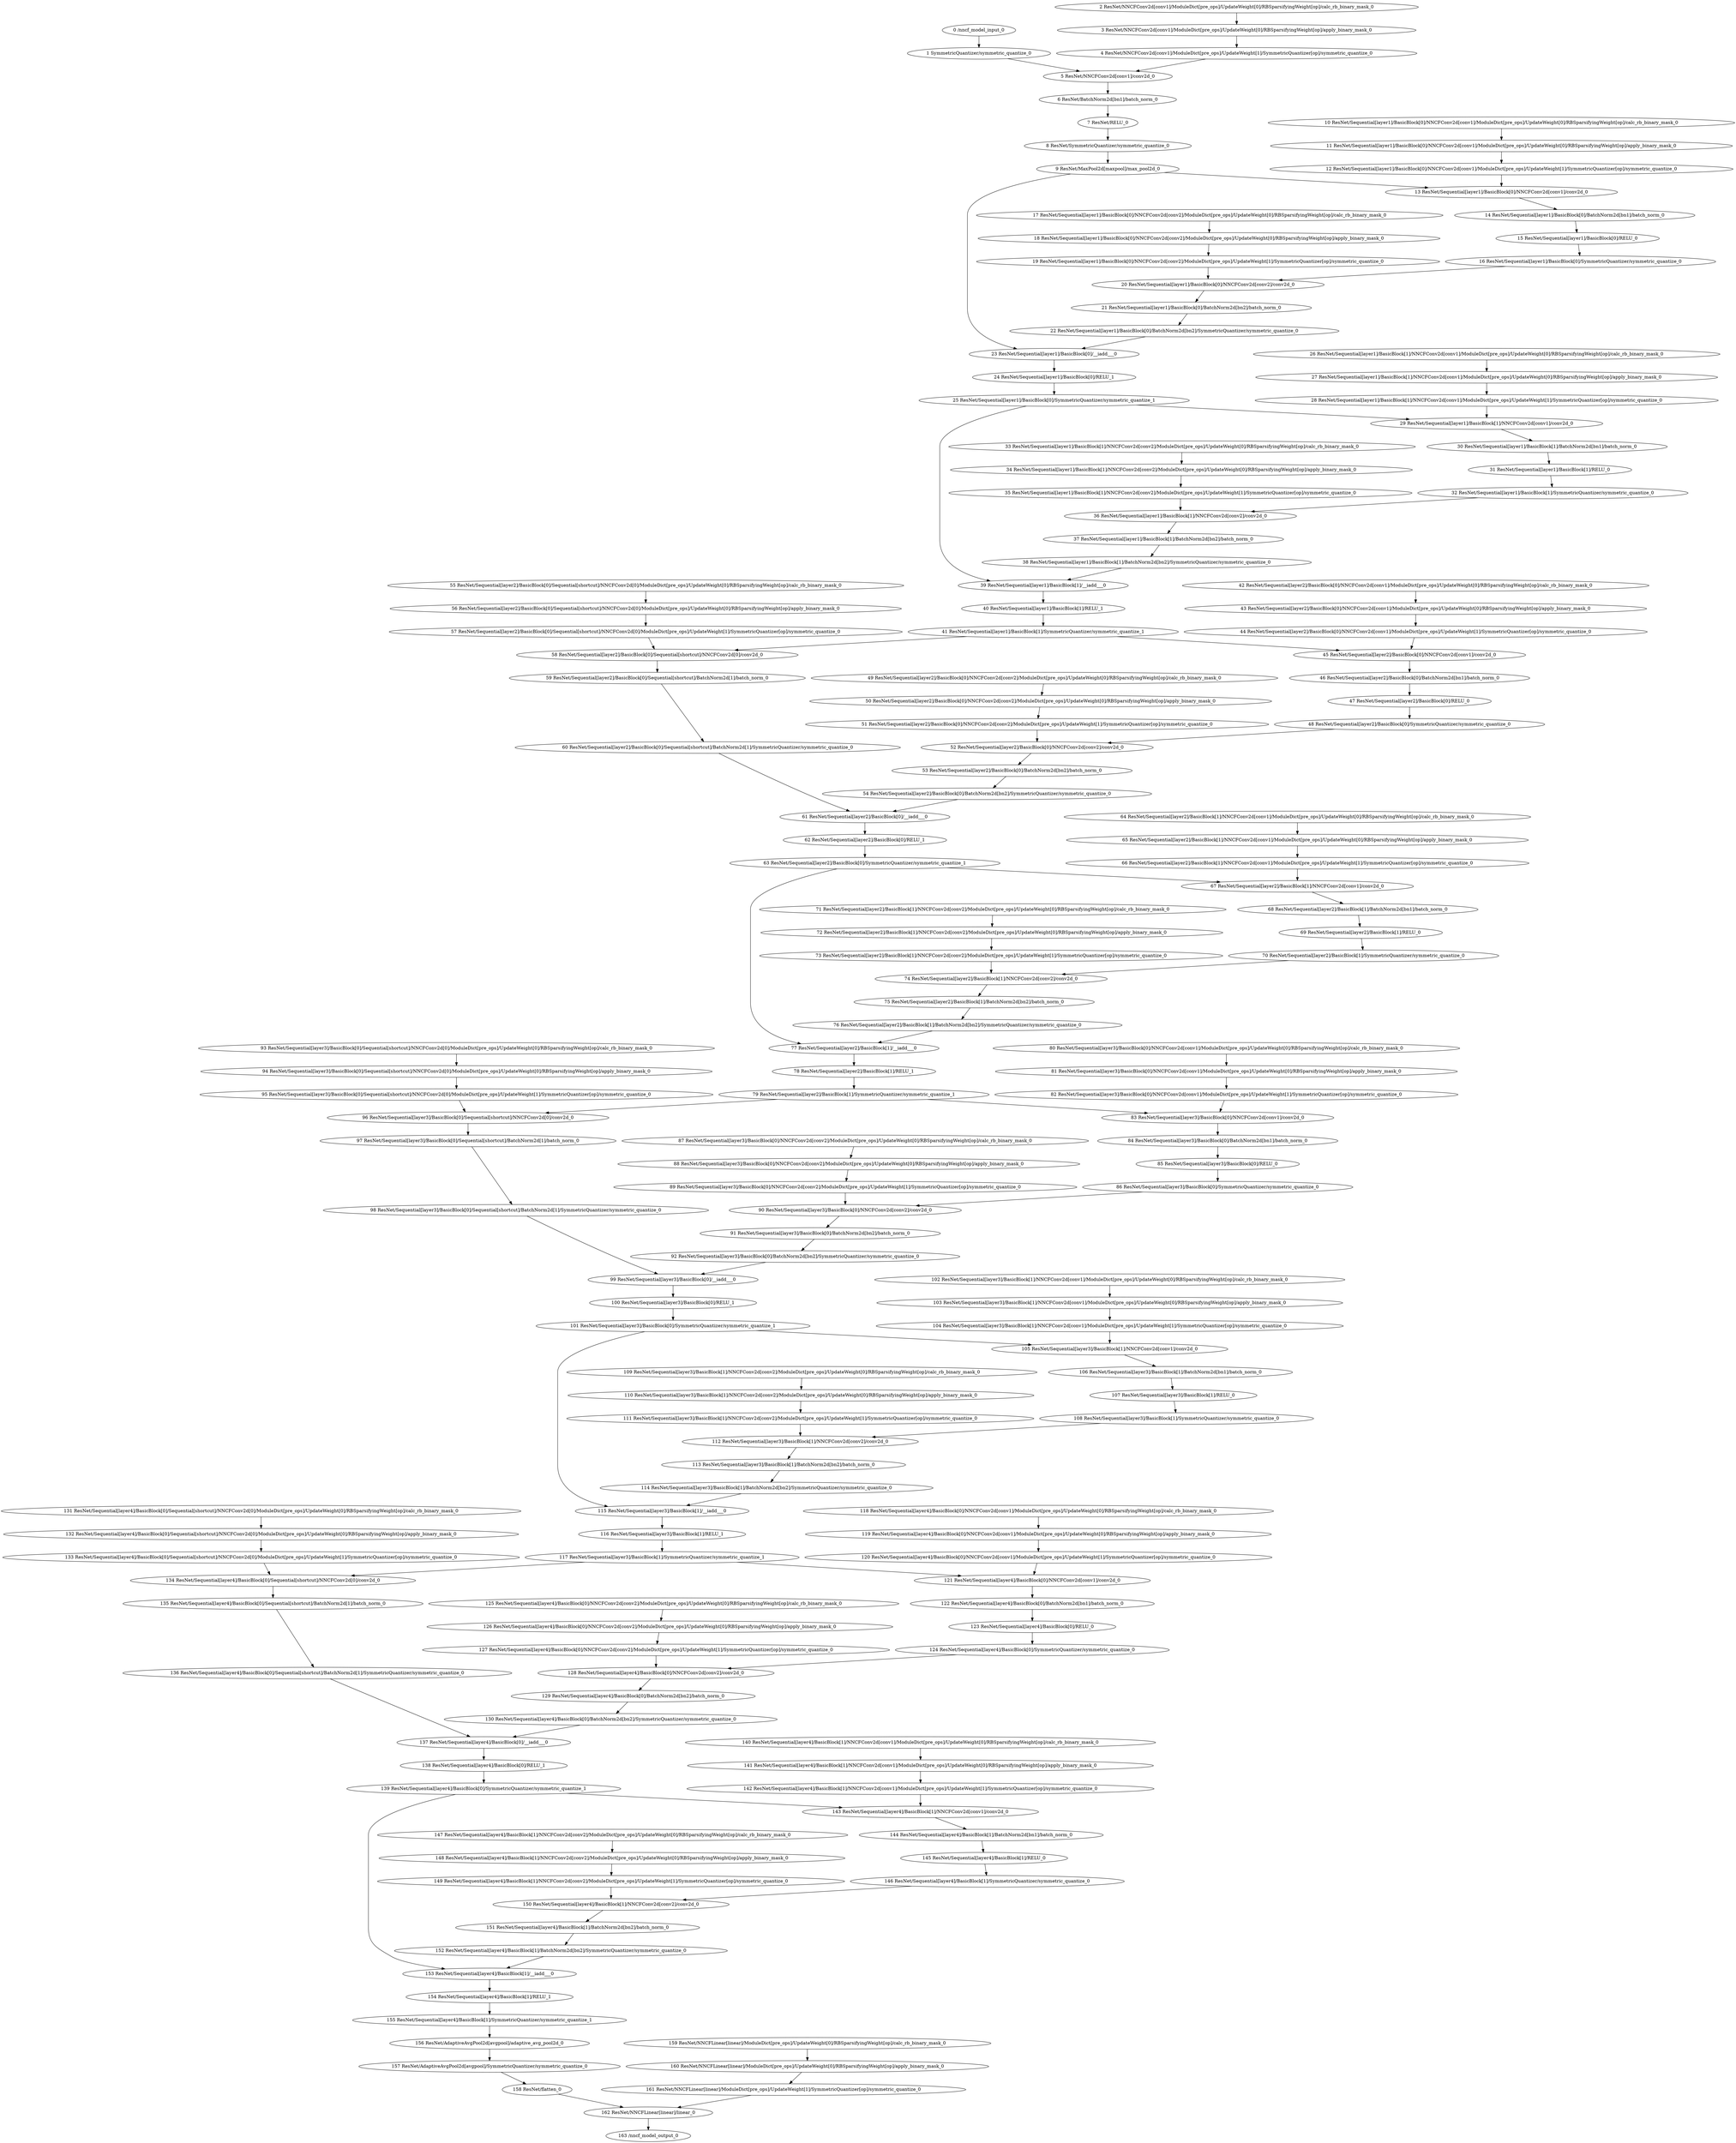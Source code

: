 strict digraph  {
"0 /nncf_model_input_0" [id=0, type=nncf_model_input];
"1 SymmetricQuantizer/symmetric_quantize_0" [id=1, type=symmetric_quantize];
"2 ResNet/NNCFConv2d[conv1]/ModuleDict[pre_ops]/UpdateWeight[0]/RBSparsifyingWeight[op]/calc_rb_binary_mask_0" [id=2, type=calc_rb_binary_mask];
"3 ResNet/NNCFConv2d[conv1]/ModuleDict[pre_ops]/UpdateWeight[0]/RBSparsifyingWeight[op]/apply_binary_mask_0" [id=3, type=apply_binary_mask];
"4 ResNet/NNCFConv2d[conv1]/ModuleDict[pre_ops]/UpdateWeight[1]/SymmetricQuantizer[op]/symmetric_quantize_0" [id=4, type=symmetric_quantize];
"5 ResNet/NNCFConv2d[conv1]/conv2d_0" [id=5, type=conv2d];
"6 ResNet/BatchNorm2d[bn1]/batch_norm_0" [id=6, type=batch_norm];
"7 ResNet/RELU_0" [id=7, type=RELU];
"8 ResNet/SymmetricQuantizer/symmetric_quantize_0" [id=8, type=symmetric_quantize];
"9 ResNet/MaxPool2d[maxpool]/max_pool2d_0" [id=9, type=max_pool2d];
"10 ResNet/Sequential[layer1]/BasicBlock[0]/NNCFConv2d[conv1]/ModuleDict[pre_ops]/UpdateWeight[0]/RBSparsifyingWeight[op]/calc_rb_binary_mask_0" [id=10, type=calc_rb_binary_mask];
"11 ResNet/Sequential[layer1]/BasicBlock[0]/NNCFConv2d[conv1]/ModuleDict[pre_ops]/UpdateWeight[0]/RBSparsifyingWeight[op]/apply_binary_mask_0" [id=11, type=apply_binary_mask];
"12 ResNet/Sequential[layer1]/BasicBlock[0]/NNCFConv2d[conv1]/ModuleDict[pre_ops]/UpdateWeight[1]/SymmetricQuantizer[op]/symmetric_quantize_0" [id=12, type=symmetric_quantize];
"13 ResNet/Sequential[layer1]/BasicBlock[0]/NNCFConv2d[conv1]/conv2d_0" [id=13, type=conv2d];
"14 ResNet/Sequential[layer1]/BasicBlock[0]/BatchNorm2d[bn1]/batch_norm_0" [id=14, type=batch_norm];
"15 ResNet/Sequential[layer1]/BasicBlock[0]/RELU_0" [id=15, type=RELU];
"16 ResNet/Sequential[layer1]/BasicBlock[0]/SymmetricQuantizer/symmetric_quantize_0" [id=16, type=symmetric_quantize];
"17 ResNet/Sequential[layer1]/BasicBlock[0]/NNCFConv2d[conv2]/ModuleDict[pre_ops]/UpdateWeight[0]/RBSparsifyingWeight[op]/calc_rb_binary_mask_0" [id=17, type=calc_rb_binary_mask];
"18 ResNet/Sequential[layer1]/BasicBlock[0]/NNCFConv2d[conv2]/ModuleDict[pre_ops]/UpdateWeight[0]/RBSparsifyingWeight[op]/apply_binary_mask_0" [id=18, type=apply_binary_mask];
"19 ResNet/Sequential[layer1]/BasicBlock[0]/NNCFConv2d[conv2]/ModuleDict[pre_ops]/UpdateWeight[1]/SymmetricQuantizer[op]/symmetric_quantize_0" [id=19, type=symmetric_quantize];
"20 ResNet/Sequential[layer1]/BasicBlock[0]/NNCFConv2d[conv2]/conv2d_0" [id=20, type=conv2d];
"21 ResNet/Sequential[layer1]/BasicBlock[0]/BatchNorm2d[bn2]/batch_norm_0" [id=21, type=batch_norm];
"22 ResNet/Sequential[layer1]/BasicBlock[0]/BatchNorm2d[bn2]/SymmetricQuantizer/symmetric_quantize_0" [id=22, type=symmetric_quantize];
"23 ResNet/Sequential[layer1]/BasicBlock[0]/__iadd___0" [id=23, type=__iadd__];
"24 ResNet/Sequential[layer1]/BasicBlock[0]/RELU_1" [id=24, type=RELU];
"25 ResNet/Sequential[layer1]/BasicBlock[0]/SymmetricQuantizer/symmetric_quantize_1" [id=25, type=symmetric_quantize];
"26 ResNet/Sequential[layer1]/BasicBlock[1]/NNCFConv2d[conv1]/ModuleDict[pre_ops]/UpdateWeight[0]/RBSparsifyingWeight[op]/calc_rb_binary_mask_0" [id=26, type=calc_rb_binary_mask];
"27 ResNet/Sequential[layer1]/BasicBlock[1]/NNCFConv2d[conv1]/ModuleDict[pre_ops]/UpdateWeight[0]/RBSparsifyingWeight[op]/apply_binary_mask_0" [id=27, type=apply_binary_mask];
"28 ResNet/Sequential[layer1]/BasicBlock[1]/NNCFConv2d[conv1]/ModuleDict[pre_ops]/UpdateWeight[1]/SymmetricQuantizer[op]/symmetric_quantize_0" [id=28, type=symmetric_quantize];
"29 ResNet/Sequential[layer1]/BasicBlock[1]/NNCFConv2d[conv1]/conv2d_0" [id=29, type=conv2d];
"30 ResNet/Sequential[layer1]/BasicBlock[1]/BatchNorm2d[bn1]/batch_norm_0" [id=30, type=batch_norm];
"31 ResNet/Sequential[layer1]/BasicBlock[1]/RELU_0" [id=31, type=RELU];
"32 ResNet/Sequential[layer1]/BasicBlock[1]/SymmetricQuantizer/symmetric_quantize_0" [id=32, type=symmetric_quantize];
"33 ResNet/Sequential[layer1]/BasicBlock[1]/NNCFConv2d[conv2]/ModuleDict[pre_ops]/UpdateWeight[0]/RBSparsifyingWeight[op]/calc_rb_binary_mask_0" [id=33, type=calc_rb_binary_mask];
"34 ResNet/Sequential[layer1]/BasicBlock[1]/NNCFConv2d[conv2]/ModuleDict[pre_ops]/UpdateWeight[0]/RBSparsifyingWeight[op]/apply_binary_mask_0" [id=34, type=apply_binary_mask];
"35 ResNet/Sequential[layer1]/BasicBlock[1]/NNCFConv2d[conv2]/ModuleDict[pre_ops]/UpdateWeight[1]/SymmetricQuantizer[op]/symmetric_quantize_0" [id=35, type=symmetric_quantize];
"36 ResNet/Sequential[layer1]/BasicBlock[1]/NNCFConv2d[conv2]/conv2d_0" [id=36, type=conv2d];
"37 ResNet/Sequential[layer1]/BasicBlock[1]/BatchNorm2d[bn2]/batch_norm_0" [id=37, type=batch_norm];
"38 ResNet/Sequential[layer1]/BasicBlock[1]/BatchNorm2d[bn2]/SymmetricQuantizer/symmetric_quantize_0" [id=38, type=symmetric_quantize];
"39 ResNet/Sequential[layer1]/BasicBlock[1]/__iadd___0" [id=39, type=__iadd__];
"40 ResNet/Sequential[layer1]/BasicBlock[1]/RELU_1" [id=40, type=RELU];
"41 ResNet/Sequential[layer1]/BasicBlock[1]/SymmetricQuantizer/symmetric_quantize_1" [id=41, type=symmetric_quantize];
"42 ResNet/Sequential[layer2]/BasicBlock[0]/NNCFConv2d[conv1]/ModuleDict[pre_ops]/UpdateWeight[0]/RBSparsifyingWeight[op]/calc_rb_binary_mask_0" [id=42, type=calc_rb_binary_mask];
"43 ResNet/Sequential[layer2]/BasicBlock[0]/NNCFConv2d[conv1]/ModuleDict[pre_ops]/UpdateWeight[0]/RBSparsifyingWeight[op]/apply_binary_mask_0" [id=43, type=apply_binary_mask];
"44 ResNet/Sequential[layer2]/BasicBlock[0]/NNCFConv2d[conv1]/ModuleDict[pre_ops]/UpdateWeight[1]/SymmetricQuantizer[op]/symmetric_quantize_0" [id=44, type=symmetric_quantize];
"45 ResNet/Sequential[layer2]/BasicBlock[0]/NNCFConv2d[conv1]/conv2d_0" [id=45, type=conv2d];
"46 ResNet/Sequential[layer2]/BasicBlock[0]/BatchNorm2d[bn1]/batch_norm_0" [id=46, type=batch_norm];
"47 ResNet/Sequential[layer2]/BasicBlock[0]/RELU_0" [id=47, type=RELU];
"48 ResNet/Sequential[layer2]/BasicBlock[0]/SymmetricQuantizer/symmetric_quantize_0" [id=48, type=symmetric_quantize];
"49 ResNet/Sequential[layer2]/BasicBlock[0]/NNCFConv2d[conv2]/ModuleDict[pre_ops]/UpdateWeight[0]/RBSparsifyingWeight[op]/calc_rb_binary_mask_0" [id=49, type=calc_rb_binary_mask];
"50 ResNet/Sequential[layer2]/BasicBlock[0]/NNCFConv2d[conv2]/ModuleDict[pre_ops]/UpdateWeight[0]/RBSparsifyingWeight[op]/apply_binary_mask_0" [id=50, type=apply_binary_mask];
"51 ResNet/Sequential[layer2]/BasicBlock[0]/NNCFConv2d[conv2]/ModuleDict[pre_ops]/UpdateWeight[1]/SymmetricQuantizer[op]/symmetric_quantize_0" [id=51, type=symmetric_quantize];
"52 ResNet/Sequential[layer2]/BasicBlock[0]/NNCFConv2d[conv2]/conv2d_0" [id=52, type=conv2d];
"53 ResNet/Sequential[layer2]/BasicBlock[0]/BatchNorm2d[bn2]/batch_norm_0" [id=53, type=batch_norm];
"54 ResNet/Sequential[layer2]/BasicBlock[0]/BatchNorm2d[bn2]/SymmetricQuantizer/symmetric_quantize_0" [id=54, type=symmetric_quantize];
"55 ResNet/Sequential[layer2]/BasicBlock[0]/Sequential[shortcut]/NNCFConv2d[0]/ModuleDict[pre_ops]/UpdateWeight[0]/RBSparsifyingWeight[op]/calc_rb_binary_mask_0" [id=55, type=calc_rb_binary_mask];
"56 ResNet/Sequential[layer2]/BasicBlock[0]/Sequential[shortcut]/NNCFConv2d[0]/ModuleDict[pre_ops]/UpdateWeight[0]/RBSparsifyingWeight[op]/apply_binary_mask_0" [id=56, type=apply_binary_mask];
"57 ResNet/Sequential[layer2]/BasicBlock[0]/Sequential[shortcut]/NNCFConv2d[0]/ModuleDict[pre_ops]/UpdateWeight[1]/SymmetricQuantizer[op]/symmetric_quantize_0" [id=57, type=symmetric_quantize];
"58 ResNet/Sequential[layer2]/BasicBlock[0]/Sequential[shortcut]/NNCFConv2d[0]/conv2d_0" [id=58, type=conv2d];
"59 ResNet/Sequential[layer2]/BasicBlock[0]/Sequential[shortcut]/BatchNorm2d[1]/batch_norm_0" [id=59, type=batch_norm];
"60 ResNet/Sequential[layer2]/BasicBlock[0]/Sequential[shortcut]/BatchNorm2d[1]/SymmetricQuantizer/symmetric_quantize_0" [id=60, type=symmetric_quantize];
"61 ResNet/Sequential[layer2]/BasicBlock[0]/__iadd___0" [id=61, type=__iadd__];
"62 ResNet/Sequential[layer2]/BasicBlock[0]/RELU_1" [id=62, type=RELU];
"63 ResNet/Sequential[layer2]/BasicBlock[0]/SymmetricQuantizer/symmetric_quantize_1" [id=63, type=symmetric_quantize];
"64 ResNet/Sequential[layer2]/BasicBlock[1]/NNCFConv2d[conv1]/ModuleDict[pre_ops]/UpdateWeight[0]/RBSparsifyingWeight[op]/calc_rb_binary_mask_0" [id=64, type=calc_rb_binary_mask];
"65 ResNet/Sequential[layer2]/BasicBlock[1]/NNCFConv2d[conv1]/ModuleDict[pre_ops]/UpdateWeight[0]/RBSparsifyingWeight[op]/apply_binary_mask_0" [id=65, type=apply_binary_mask];
"66 ResNet/Sequential[layer2]/BasicBlock[1]/NNCFConv2d[conv1]/ModuleDict[pre_ops]/UpdateWeight[1]/SymmetricQuantizer[op]/symmetric_quantize_0" [id=66, type=symmetric_quantize];
"67 ResNet/Sequential[layer2]/BasicBlock[1]/NNCFConv2d[conv1]/conv2d_0" [id=67, type=conv2d];
"68 ResNet/Sequential[layer2]/BasicBlock[1]/BatchNorm2d[bn1]/batch_norm_0" [id=68, type=batch_norm];
"69 ResNet/Sequential[layer2]/BasicBlock[1]/RELU_0" [id=69, type=RELU];
"70 ResNet/Sequential[layer2]/BasicBlock[1]/SymmetricQuantizer/symmetric_quantize_0" [id=70, type=symmetric_quantize];
"71 ResNet/Sequential[layer2]/BasicBlock[1]/NNCFConv2d[conv2]/ModuleDict[pre_ops]/UpdateWeight[0]/RBSparsifyingWeight[op]/calc_rb_binary_mask_0" [id=71, type=calc_rb_binary_mask];
"72 ResNet/Sequential[layer2]/BasicBlock[1]/NNCFConv2d[conv2]/ModuleDict[pre_ops]/UpdateWeight[0]/RBSparsifyingWeight[op]/apply_binary_mask_0" [id=72, type=apply_binary_mask];
"73 ResNet/Sequential[layer2]/BasicBlock[1]/NNCFConv2d[conv2]/ModuleDict[pre_ops]/UpdateWeight[1]/SymmetricQuantizer[op]/symmetric_quantize_0" [id=73, type=symmetric_quantize];
"74 ResNet/Sequential[layer2]/BasicBlock[1]/NNCFConv2d[conv2]/conv2d_0" [id=74, type=conv2d];
"75 ResNet/Sequential[layer2]/BasicBlock[1]/BatchNorm2d[bn2]/batch_norm_0" [id=75, type=batch_norm];
"76 ResNet/Sequential[layer2]/BasicBlock[1]/BatchNorm2d[bn2]/SymmetricQuantizer/symmetric_quantize_0" [id=76, type=symmetric_quantize];
"77 ResNet/Sequential[layer2]/BasicBlock[1]/__iadd___0" [id=77, type=__iadd__];
"78 ResNet/Sequential[layer2]/BasicBlock[1]/RELU_1" [id=78, type=RELU];
"79 ResNet/Sequential[layer2]/BasicBlock[1]/SymmetricQuantizer/symmetric_quantize_1" [id=79, type=symmetric_quantize];
"80 ResNet/Sequential[layer3]/BasicBlock[0]/NNCFConv2d[conv1]/ModuleDict[pre_ops]/UpdateWeight[0]/RBSparsifyingWeight[op]/calc_rb_binary_mask_0" [id=80, type=calc_rb_binary_mask];
"81 ResNet/Sequential[layer3]/BasicBlock[0]/NNCFConv2d[conv1]/ModuleDict[pre_ops]/UpdateWeight[0]/RBSparsifyingWeight[op]/apply_binary_mask_0" [id=81, type=apply_binary_mask];
"82 ResNet/Sequential[layer3]/BasicBlock[0]/NNCFConv2d[conv1]/ModuleDict[pre_ops]/UpdateWeight[1]/SymmetricQuantizer[op]/symmetric_quantize_0" [id=82, type=symmetric_quantize];
"83 ResNet/Sequential[layer3]/BasicBlock[0]/NNCFConv2d[conv1]/conv2d_0" [id=83, type=conv2d];
"84 ResNet/Sequential[layer3]/BasicBlock[0]/BatchNorm2d[bn1]/batch_norm_0" [id=84, type=batch_norm];
"85 ResNet/Sequential[layer3]/BasicBlock[0]/RELU_0" [id=85, type=RELU];
"86 ResNet/Sequential[layer3]/BasicBlock[0]/SymmetricQuantizer/symmetric_quantize_0" [id=86, type=symmetric_quantize];
"87 ResNet/Sequential[layer3]/BasicBlock[0]/NNCFConv2d[conv2]/ModuleDict[pre_ops]/UpdateWeight[0]/RBSparsifyingWeight[op]/calc_rb_binary_mask_0" [id=87, type=calc_rb_binary_mask];
"88 ResNet/Sequential[layer3]/BasicBlock[0]/NNCFConv2d[conv2]/ModuleDict[pre_ops]/UpdateWeight[0]/RBSparsifyingWeight[op]/apply_binary_mask_0" [id=88, type=apply_binary_mask];
"89 ResNet/Sequential[layer3]/BasicBlock[0]/NNCFConv2d[conv2]/ModuleDict[pre_ops]/UpdateWeight[1]/SymmetricQuantizer[op]/symmetric_quantize_0" [id=89, type=symmetric_quantize];
"90 ResNet/Sequential[layer3]/BasicBlock[0]/NNCFConv2d[conv2]/conv2d_0" [id=90, type=conv2d];
"91 ResNet/Sequential[layer3]/BasicBlock[0]/BatchNorm2d[bn2]/batch_norm_0" [id=91, type=batch_norm];
"92 ResNet/Sequential[layer3]/BasicBlock[0]/BatchNorm2d[bn2]/SymmetricQuantizer/symmetric_quantize_0" [id=92, type=symmetric_quantize];
"93 ResNet/Sequential[layer3]/BasicBlock[0]/Sequential[shortcut]/NNCFConv2d[0]/ModuleDict[pre_ops]/UpdateWeight[0]/RBSparsifyingWeight[op]/calc_rb_binary_mask_0" [id=93, type=calc_rb_binary_mask];
"94 ResNet/Sequential[layer3]/BasicBlock[0]/Sequential[shortcut]/NNCFConv2d[0]/ModuleDict[pre_ops]/UpdateWeight[0]/RBSparsifyingWeight[op]/apply_binary_mask_0" [id=94, type=apply_binary_mask];
"95 ResNet/Sequential[layer3]/BasicBlock[0]/Sequential[shortcut]/NNCFConv2d[0]/ModuleDict[pre_ops]/UpdateWeight[1]/SymmetricQuantizer[op]/symmetric_quantize_0" [id=95, type=symmetric_quantize];
"96 ResNet/Sequential[layer3]/BasicBlock[0]/Sequential[shortcut]/NNCFConv2d[0]/conv2d_0" [id=96, type=conv2d];
"97 ResNet/Sequential[layer3]/BasicBlock[0]/Sequential[shortcut]/BatchNorm2d[1]/batch_norm_0" [id=97, type=batch_norm];
"98 ResNet/Sequential[layer3]/BasicBlock[0]/Sequential[shortcut]/BatchNorm2d[1]/SymmetricQuantizer/symmetric_quantize_0" [id=98, type=symmetric_quantize];
"99 ResNet/Sequential[layer3]/BasicBlock[0]/__iadd___0" [id=99, type=__iadd__];
"100 ResNet/Sequential[layer3]/BasicBlock[0]/RELU_1" [id=100, type=RELU];
"101 ResNet/Sequential[layer3]/BasicBlock[0]/SymmetricQuantizer/symmetric_quantize_1" [id=101, type=symmetric_quantize];
"102 ResNet/Sequential[layer3]/BasicBlock[1]/NNCFConv2d[conv1]/ModuleDict[pre_ops]/UpdateWeight[0]/RBSparsifyingWeight[op]/calc_rb_binary_mask_0" [id=102, type=calc_rb_binary_mask];
"103 ResNet/Sequential[layer3]/BasicBlock[1]/NNCFConv2d[conv1]/ModuleDict[pre_ops]/UpdateWeight[0]/RBSparsifyingWeight[op]/apply_binary_mask_0" [id=103, type=apply_binary_mask];
"104 ResNet/Sequential[layer3]/BasicBlock[1]/NNCFConv2d[conv1]/ModuleDict[pre_ops]/UpdateWeight[1]/SymmetricQuantizer[op]/symmetric_quantize_0" [id=104, type=symmetric_quantize];
"105 ResNet/Sequential[layer3]/BasicBlock[1]/NNCFConv2d[conv1]/conv2d_0" [id=105, type=conv2d];
"106 ResNet/Sequential[layer3]/BasicBlock[1]/BatchNorm2d[bn1]/batch_norm_0" [id=106, type=batch_norm];
"107 ResNet/Sequential[layer3]/BasicBlock[1]/RELU_0" [id=107, type=RELU];
"108 ResNet/Sequential[layer3]/BasicBlock[1]/SymmetricQuantizer/symmetric_quantize_0" [id=108, type=symmetric_quantize];
"109 ResNet/Sequential[layer3]/BasicBlock[1]/NNCFConv2d[conv2]/ModuleDict[pre_ops]/UpdateWeight[0]/RBSparsifyingWeight[op]/calc_rb_binary_mask_0" [id=109, type=calc_rb_binary_mask];
"110 ResNet/Sequential[layer3]/BasicBlock[1]/NNCFConv2d[conv2]/ModuleDict[pre_ops]/UpdateWeight[0]/RBSparsifyingWeight[op]/apply_binary_mask_0" [id=110, type=apply_binary_mask];
"111 ResNet/Sequential[layer3]/BasicBlock[1]/NNCFConv2d[conv2]/ModuleDict[pre_ops]/UpdateWeight[1]/SymmetricQuantizer[op]/symmetric_quantize_0" [id=111, type=symmetric_quantize];
"112 ResNet/Sequential[layer3]/BasicBlock[1]/NNCFConv2d[conv2]/conv2d_0" [id=112, type=conv2d];
"113 ResNet/Sequential[layer3]/BasicBlock[1]/BatchNorm2d[bn2]/batch_norm_0" [id=113, type=batch_norm];
"114 ResNet/Sequential[layer3]/BasicBlock[1]/BatchNorm2d[bn2]/SymmetricQuantizer/symmetric_quantize_0" [id=114, type=symmetric_quantize];
"115 ResNet/Sequential[layer3]/BasicBlock[1]/__iadd___0" [id=115, type=__iadd__];
"116 ResNet/Sequential[layer3]/BasicBlock[1]/RELU_1" [id=116, type=RELU];
"117 ResNet/Sequential[layer3]/BasicBlock[1]/SymmetricQuantizer/symmetric_quantize_1" [id=117, type=symmetric_quantize];
"118 ResNet/Sequential[layer4]/BasicBlock[0]/NNCFConv2d[conv1]/ModuleDict[pre_ops]/UpdateWeight[0]/RBSparsifyingWeight[op]/calc_rb_binary_mask_0" [id=118, type=calc_rb_binary_mask];
"119 ResNet/Sequential[layer4]/BasicBlock[0]/NNCFConv2d[conv1]/ModuleDict[pre_ops]/UpdateWeight[0]/RBSparsifyingWeight[op]/apply_binary_mask_0" [id=119, type=apply_binary_mask];
"120 ResNet/Sequential[layer4]/BasicBlock[0]/NNCFConv2d[conv1]/ModuleDict[pre_ops]/UpdateWeight[1]/SymmetricQuantizer[op]/symmetric_quantize_0" [id=120, type=symmetric_quantize];
"121 ResNet/Sequential[layer4]/BasicBlock[0]/NNCFConv2d[conv1]/conv2d_0" [id=121, type=conv2d];
"122 ResNet/Sequential[layer4]/BasicBlock[0]/BatchNorm2d[bn1]/batch_norm_0" [id=122, type=batch_norm];
"123 ResNet/Sequential[layer4]/BasicBlock[0]/RELU_0" [id=123, type=RELU];
"124 ResNet/Sequential[layer4]/BasicBlock[0]/SymmetricQuantizer/symmetric_quantize_0" [id=124, type=symmetric_quantize];
"125 ResNet/Sequential[layer4]/BasicBlock[0]/NNCFConv2d[conv2]/ModuleDict[pre_ops]/UpdateWeight[0]/RBSparsifyingWeight[op]/calc_rb_binary_mask_0" [id=125, type=calc_rb_binary_mask];
"126 ResNet/Sequential[layer4]/BasicBlock[0]/NNCFConv2d[conv2]/ModuleDict[pre_ops]/UpdateWeight[0]/RBSparsifyingWeight[op]/apply_binary_mask_0" [id=126, type=apply_binary_mask];
"127 ResNet/Sequential[layer4]/BasicBlock[0]/NNCFConv2d[conv2]/ModuleDict[pre_ops]/UpdateWeight[1]/SymmetricQuantizer[op]/symmetric_quantize_0" [id=127, type=symmetric_quantize];
"128 ResNet/Sequential[layer4]/BasicBlock[0]/NNCFConv2d[conv2]/conv2d_0" [id=128, type=conv2d];
"129 ResNet/Sequential[layer4]/BasicBlock[0]/BatchNorm2d[bn2]/batch_norm_0" [id=129, type=batch_norm];
"130 ResNet/Sequential[layer4]/BasicBlock[0]/BatchNorm2d[bn2]/SymmetricQuantizer/symmetric_quantize_0" [id=130, type=symmetric_quantize];
"131 ResNet/Sequential[layer4]/BasicBlock[0]/Sequential[shortcut]/NNCFConv2d[0]/ModuleDict[pre_ops]/UpdateWeight[0]/RBSparsifyingWeight[op]/calc_rb_binary_mask_0" [id=131, type=calc_rb_binary_mask];
"132 ResNet/Sequential[layer4]/BasicBlock[0]/Sequential[shortcut]/NNCFConv2d[0]/ModuleDict[pre_ops]/UpdateWeight[0]/RBSparsifyingWeight[op]/apply_binary_mask_0" [id=132, type=apply_binary_mask];
"133 ResNet/Sequential[layer4]/BasicBlock[0]/Sequential[shortcut]/NNCFConv2d[0]/ModuleDict[pre_ops]/UpdateWeight[1]/SymmetricQuantizer[op]/symmetric_quantize_0" [id=133, type=symmetric_quantize];
"134 ResNet/Sequential[layer4]/BasicBlock[0]/Sequential[shortcut]/NNCFConv2d[0]/conv2d_0" [id=134, type=conv2d];
"135 ResNet/Sequential[layer4]/BasicBlock[0]/Sequential[shortcut]/BatchNorm2d[1]/batch_norm_0" [id=135, type=batch_norm];
"136 ResNet/Sequential[layer4]/BasicBlock[0]/Sequential[shortcut]/BatchNorm2d[1]/SymmetricQuantizer/symmetric_quantize_0" [id=136, type=symmetric_quantize];
"137 ResNet/Sequential[layer4]/BasicBlock[0]/__iadd___0" [id=137, type=__iadd__];
"138 ResNet/Sequential[layer4]/BasicBlock[0]/RELU_1" [id=138, type=RELU];
"139 ResNet/Sequential[layer4]/BasicBlock[0]/SymmetricQuantizer/symmetric_quantize_1" [id=139, type=symmetric_quantize];
"140 ResNet/Sequential[layer4]/BasicBlock[1]/NNCFConv2d[conv1]/ModuleDict[pre_ops]/UpdateWeight[0]/RBSparsifyingWeight[op]/calc_rb_binary_mask_0" [id=140, type=calc_rb_binary_mask];
"141 ResNet/Sequential[layer4]/BasicBlock[1]/NNCFConv2d[conv1]/ModuleDict[pre_ops]/UpdateWeight[0]/RBSparsifyingWeight[op]/apply_binary_mask_0" [id=141, type=apply_binary_mask];
"142 ResNet/Sequential[layer4]/BasicBlock[1]/NNCFConv2d[conv1]/ModuleDict[pre_ops]/UpdateWeight[1]/SymmetricQuantizer[op]/symmetric_quantize_0" [id=142, type=symmetric_quantize];
"143 ResNet/Sequential[layer4]/BasicBlock[1]/NNCFConv2d[conv1]/conv2d_0" [id=143, type=conv2d];
"144 ResNet/Sequential[layer4]/BasicBlock[1]/BatchNorm2d[bn1]/batch_norm_0" [id=144, type=batch_norm];
"145 ResNet/Sequential[layer4]/BasicBlock[1]/RELU_0" [id=145, type=RELU];
"146 ResNet/Sequential[layer4]/BasicBlock[1]/SymmetricQuantizer/symmetric_quantize_0" [id=146, type=symmetric_quantize];
"147 ResNet/Sequential[layer4]/BasicBlock[1]/NNCFConv2d[conv2]/ModuleDict[pre_ops]/UpdateWeight[0]/RBSparsifyingWeight[op]/calc_rb_binary_mask_0" [id=147, type=calc_rb_binary_mask];
"148 ResNet/Sequential[layer4]/BasicBlock[1]/NNCFConv2d[conv2]/ModuleDict[pre_ops]/UpdateWeight[0]/RBSparsifyingWeight[op]/apply_binary_mask_0" [id=148, type=apply_binary_mask];
"149 ResNet/Sequential[layer4]/BasicBlock[1]/NNCFConv2d[conv2]/ModuleDict[pre_ops]/UpdateWeight[1]/SymmetricQuantizer[op]/symmetric_quantize_0" [id=149, type=symmetric_quantize];
"150 ResNet/Sequential[layer4]/BasicBlock[1]/NNCFConv2d[conv2]/conv2d_0" [id=150, type=conv2d];
"151 ResNet/Sequential[layer4]/BasicBlock[1]/BatchNorm2d[bn2]/batch_norm_0" [id=151, type=batch_norm];
"152 ResNet/Sequential[layer4]/BasicBlock[1]/BatchNorm2d[bn2]/SymmetricQuantizer/symmetric_quantize_0" [id=152, type=symmetric_quantize];
"153 ResNet/Sequential[layer4]/BasicBlock[1]/__iadd___0" [id=153, type=__iadd__];
"154 ResNet/Sequential[layer4]/BasicBlock[1]/RELU_1" [id=154, type=RELU];
"155 ResNet/Sequential[layer4]/BasicBlock[1]/SymmetricQuantizer/symmetric_quantize_1" [id=155, type=symmetric_quantize];
"156 ResNet/AdaptiveAvgPool2d[avgpool]/adaptive_avg_pool2d_0" [id=156, type=adaptive_avg_pool2d];
"157 ResNet/AdaptiveAvgPool2d[avgpool]/SymmetricQuantizer/symmetric_quantize_0" [id=157, type=symmetric_quantize];
"158 ResNet/flatten_0" [id=158, type=flatten];
"159 ResNet/NNCFLinear[linear]/ModuleDict[pre_ops]/UpdateWeight[0]/RBSparsifyingWeight[op]/calc_rb_binary_mask_0" [id=159, type=calc_rb_binary_mask];
"160 ResNet/NNCFLinear[linear]/ModuleDict[pre_ops]/UpdateWeight[0]/RBSparsifyingWeight[op]/apply_binary_mask_0" [id=160, type=apply_binary_mask];
"161 ResNet/NNCFLinear[linear]/ModuleDict[pre_ops]/UpdateWeight[1]/SymmetricQuantizer[op]/symmetric_quantize_0" [id=161, type=symmetric_quantize];
"162 ResNet/NNCFLinear[linear]/linear_0" [id=162, type=linear];
"163 /nncf_model_output_0" [id=163, type=nncf_model_output];
"0 /nncf_model_input_0" -> "1 SymmetricQuantizer/symmetric_quantize_0";
"1 SymmetricQuantizer/symmetric_quantize_0" -> "5 ResNet/NNCFConv2d[conv1]/conv2d_0";
"2 ResNet/NNCFConv2d[conv1]/ModuleDict[pre_ops]/UpdateWeight[0]/RBSparsifyingWeight[op]/calc_rb_binary_mask_0" -> "3 ResNet/NNCFConv2d[conv1]/ModuleDict[pre_ops]/UpdateWeight[0]/RBSparsifyingWeight[op]/apply_binary_mask_0";
"3 ResNet/NNCFConv2d[conv1]/ModuleDict[pre_ops]/UpdateWeight[0]/RBSparsifyingWeight[op]/apply_binary_mask_0" -> "4 ResNet/NNCFConv2d[conv1]/ModuleDict[pre_ops]/UpdateWeight[1]/SymmetricQuantizer[op]/symmetric_quantize_0";
"4 ResNet/NNCFConv2d[conv1]/ModuleDict[pre_ops]/UpdateWeight[1]/SymmetricQuantizer[op]/symmetric_quantize_0" -> "5 ResNet/NNCFConv2d[conv1]/conv2d_0";
"5 ResNet/NNCFConv2d[conv1]/conv2d_0" -> "6 ResNet/BatchNorm2d[bn1]/batch_norm_0";
"6 ResNet/BatchNorm2d[bn1]/batch_norm_0" -> "7 ResNet/RELU_0";
"7 ResNet/RELU_0" -> "8 ResNet/SymmetricQuantizer/symmetric_quantize_0";
"8 ResNet/SymmetricQuantizer/symmetric_quantize_0" -> "9 ResNet/MaxPool2d[maxpool]/max_pool2d_0";
"9 ResNet/MaxPool2d[maxpool]/max_pool2d_0" -> "13 ResNet/Sequential[layer1]/BasicBlock[0]/NNCFConv2d[conv1]/conv2d_0";
"9 ResNet/MaxPool2d[maxpool]/max_pool2d_0" -> "23 ResNet/Sequential[layer1]/BasicBlock[0]/__iadd___0";
"10 ResNet/Sequential[layer1]/BasicBlock[0]/NNCFConv2d[conv1]/ModuleDict[pre_ops]/UpdateWeight[0]/RBSparsifyingWeight[op]/calc_rb_binary_mask_0" -> "11 ResNet/Sequential[layer1]/BasicBlock[0]/NNCFConv2d[conv1]/ModuleDict[pre_ops]/UpdateWeight[0]/RBSparsifyingWeight[op]/apply_binary_mask_0";
"11 ResNet/Sequential[layer1]/BasicBlock[0]/NNCFConv2d[conv1]/ModuleDict[pre_ops]/UpdateWeight[0]/RBSparsifyingWeight[op]/apply_binary_mask_0" -> "12 ResNet/Sequential[layer1]/BasicBlock[0]/NNCFConv2d[conv1]/ModuleDict[pre_ops]/UpdateWeight[1]/SymmetricQuantizer[op]/symmetric_quantize_0";
"12 ResNet/Sequential[layer1]/BasicBlock[0]/NNCFConv2d[conv1]/ModuleDict[pre_ops]/UpdateWeight[1]/SymmetricQuantizer[op]/symmetric_quantize_0" -> "13 ResNet/Sequential[layer1]/BasicBlock[0]/NNCFConv2d[conv1]/conv2d_0";
"13 ResNet/Sequential[layer1]/BasicBlock[0]/NNCFConv2d[conv1]/conv2d_0" -> "14 ResNet/Sequential[layer1]/BasicBlock[0]/BatchNorm2d[bn1]/batch_norm_0";
"14 ResNet/Sequential[layer1]/BasicBlock[0]/BatchNorm2d[bn1]/batch_norm_0" -> "15 ResNet/Sequential[layer1]/BasicBlock[0]/RELU_0";
"15 ResNet/Sequential[layer1]/BasicBlock[0]/RELU_0" -> "16 ResNet/Sequential[layer1]/BasicBlock[0]/SymmetricQuantizer/symmetric_quantize_0";
"16 ResNet/Sequential[layer1]/BasicBlock[0]/SymmetricQuantizer/symmetric_quantize_0" -> "20 ResNet/Sequential[layer1]/BasicBlock[0]/NNCFConv2d[conv2]/conv2d_0";
"17 ResNet/Sequential[layer1]/BasicBlock[0]/NNCFConv2d[conv2]/ModuleDict[pre_ops]/UpdateWeight[0]/RBSparsifyingWeight[op]/calc_rb_binary_mask_0" -> "18 ResNet/Sequential[layer1]/BasicBlock[0]/NNCFConv2d[conv2]/ModuleDict[pre_ops]/UpdateWeight[0]/RBSparsifyingWeight[op]/apply_binary_mask_0";
"18 ResNet/Sequential[layer1]/BasicBlock[0]/NNCFConv2d[conv2]/ModuleDict[pre_ops]/UpdateWeight[0]/RBSparsifyingWeight[op]/apply_binary_mask_0" -> "19 ResNet/Sequential[layer1]/BasicBlock[0]/NNCFConv2d[conv2]/ModuleDict[pre_ops]/UpdateWeight[1]/SymmetricQuantizer[op]/symmetric_quantize_0";
"19 ResNet/Sequential[layer1]/BasicBlock[0]/NNCFConv2d[conv2]/ModuleDict[pre_ops]/UpdateWeight[1]/SymmetricQuantizer[op]/symmetric_quantize_0" -> "20 ResNet/Sequential[layer1]/BasicBlock[0]/NNCFConv2d[conv2]/conv2d_0";
"20 ResNet/Sequential[layer1]/BasicBlock[0]/NNCFConv2d[conv2]/conv2d_0" -> "21 ResNet/Sequential[layer1]/BasicBlock[0]/BatchNorm2d[bn2]/batch_norm_0";
"21 ResNet/Sequential[layer1]/BasicBlock[0]/BatchNorm2d[bn2]/batch_norm_0" -> "22 ResNet/Sequential[layer1]/BasicBlock[0]/BatchNorm2d[bn2]/SymmetricQuantizer/symmetric_quantize_0";
"22 ResNet/Sequential[layer1]/BasicBlock[0]/BatchNorm2d[bn2]/SymmetricQuantizer/symmetric_quantize_0" -> "23 ResNet/Sequential[layer1]/BasicBlock[0]/__iadd___0";
"23 ResNet/Sequential[layer1]/BasicBlock[0]/__iadd___0" -> "24 ResNet/Sequential[layer1]/BasicBlock[0]/RELU_1";
"24 ResNet/Sequential[layer1]/BasicBlock[0]/RELU_1" -> "25 ResNet/Sequential[layer1]/BasicBlock[0]/SymmetricQuantizer/symmetric_quantize_1";
"25 ResNet/Sequential[layer1]/BasicBlock[0]/SymmetricQuantizer/symmetric_quantize_1" -> "29 ResNet/Sequential[layer1]/BasicBlock[1]/NNCFConv2d[conv1]/conv2d_0";
"25 ResNet/Sequential[layer1]/BasicBlock[0]/SymmetricQuantizer/symmetric_quantize_1" -> "39 ResNet/Sequential[layer1]/BasicBlock[1]/__iadd___0";
"26 ResNet/Sequential[layer1]/BasicBlock[1]/NNCFConv2d[conv1]/ModuleDict[pre_ops]/UpdateWeight[0]/RBSparsifyingWeight[op]/calc_rb_binary_mask_0" -> "27 ResNet/Sequential[layer1]/BasicBlock[1]/NNCFConv2d[conv1]/ModuleDict[pre_ops]/UpdateWeight[0]/RBSparsifyingWeight[op]/apply_binary_mask_0";
"27 ResNet/Sequential[layer1]/BasicBlock[1]/NNCFConv2d[conv1]/ModuleDict[pre_ops]/UpdateWeight[0]/RBSparsifyingWeight[op]/apply_binary_mask_0" -> "28 ResNet/Sequential[layer1]/BasicBlock[1]/NNCFConv2d[conv1]/ModuleDict[pre_ops]/UpdateWeight[1]/SymmetricQuantizer[op]/symmetric_quantize_0";
"28 ResNet/Sequential[layer1]/BasicBlock[1]/NNCFConv2d[conv1]/ModuleDict[pre_ops]/UpdateWeight[1]/SymmetricQuantizer[op]/symmetric_quantize_0" -> "29 ResNet/Sequential[layer1]/BasicBlock[1]/NNCFConv2d[conv1]/conv2d_0";
"29 ResNet/Sequential[layer1]/BasicBlock[1]/NNCFConv2d[conv1]/conv2d_0" -> "30 ResNet/Sequential[layer1]/BasicBlock[1]/BatchNorm2d[bn1]/batch_norm_0";
"30 ResNet/Sequential[layer1]/BasicBlock[1]/BatchNorm2d[bn1]/batch_norm_0" -> "31 ResNet/Sequential[layer1]/BasicBlock[1]/RELU_0";
"31 ResNet/Sequential[layer1]/BasicBlock[1]/RELU_0" -> "32 ResNet/Sequential[layer1]/BasicBlock[1]/SymmetricQuantizer/symmetric_quantize_0";
"32 ResNet/Sequential[layer1]/BasicBlock[1]/SymmetricQuantizer/symmetric_quantize_0" -> "36 ResNet/Sequential[layer1]/BasicBlock[1]/NNCFConv2d[conv2]/conv2d_0";
"33 ResNet/Sequential[layer1]/BasicBlock[1]/NNCFConv2d[conv2]/ModuleDict[pre_ops]/UpdateWeight[0]/RBSparsifyingWeight[op]/calc_rb_binary_mask_0" -> "34 ResNet/Sequential[layer1]/BasicBlock[1]/NNCFConv2d[conv2]/ModuleDict[pre_ops]/UpdateWeight[0]/RBSparsifyingWeight[op]/apply_binary_mask_0";
"34 ResNet/Sequential[layer1]/BasicBlock[1]/NNCFConv2d[conv2]/ModuleDict[pre_ops]/UpdateWeight[0]/RBSparsifyingWeight[op]/apply_binary_mask_0" -> "35 ResNet/Sequential[layer1]/BasicBlock[1]/NNCFConv2d[conv2]/ModuleDict[pre_ops]/UpdateWeight[1]/SymmetricQuantizer[op]/symmetric_quantize_0";
"35 ResNet/Sequential[layer1]/BasicBlock[1]/NNCFConv2d[conv2]/ModuleDict[pre_ops]/UpdateWeight[1]/SymmetricQuantizer[op]/symmetric_quantize_0" -> "36 ResNet/Sequential[layer1]/BasicBlock[1]/NNCFConv2d[conv2]/conv2d_0";
"36 ResNet/Sequential[layer1]/BasicBlock[1]/NNCFConv2d[conv2]/conv2d_0" -> "37 ResNet/Sequential[layer1]/BasicBlock[1]/BatchNorm2d[bn2]/batch_norm_0";
"37 ResNet/Sequential[layer1]/BasicBlock[1]/BatchNorm2d[bn2]/batch_norm_0" -> "38 ResNet/Sequential[layer1]/BasicBlock[1]/BatchNorm2d[bn2]/SymmetricQuantizer/symmetric_quantize_0";
"38 ResNet/Sequential[layer1]/BasicBlock[1]/BatchNorm2d[bn2]/SymmetricQuantizer/symmetric_quantize_0" -> "39 ResNet/Sequential[layer1]/BasicBlock[1]/__iadd___0";
"39 ResNet/Sequential[layer1]/BasicBlock[1]/__iadd___0" -> "40 ResNet/Sequential[layer1]/BasicBlock[1]/RELU_1";
"40 ResNet/Sequential[layer1]/BasicBlock[1]/RELU_1" -> "41 ResNet/Sequential[layer1]/BasicBlock[1]/SymmetricQuantizer/symmetric_quantize_1";
"41 ResNet/Sequential[layer1]/BasicBlock[1]/SymmetricQuantizer/symmetric_quantize_1" -> "45 ResNet/Sequential[layer2]/BasicBlock[0]/NNCFConv2d[conv1]/conv2d_0";
"41 ResNet/Sequential[layer1]/BasicBlock[1]/SymmetricQuantizer/symmetric_quantize_1" -> "58 ResNet/Sequential[layer2]/BasicBlock[0]/Sequential[shortcut]/NNCFConv2d[0]/conv2d_0";
"42 ResNet/Sequential[layer2]/BasicBlock[0]/NNCFConv2d[conv1]/ModuleDict[pre_ops]/UpdateWeight[0]/RBSparsifyingWeight[op]/calc_rb_binary_mask_0" -> "43 ResNet/Sequential[layer2]/BasicBlock[0]/NNCFConv2d[conv1]/ModuleDict[pre_ops]/UpdateWeight[0]/RBSparsifyingWeight[op]/apply_binary_mask_0";
"43 ResNet/Sequential[layer2]/BasicBlock[0]/NNCFConv2d[conv1]/ModuleDict[pre_ops]/UpdateWeight[0]/RBSparsifyingWeight[op]/apply_binary_mask_0" -> "44 ResNet/Sequential[layer2]/BasicBlock[0]/NNCFConv2d[conv1]/ModuleDict[pre_ops]/UpdateWeight[1]/SymmetricQuantizer[op]/symmetric_quantize_0";
"44 ResNet/Sequential[layer2]/BasicBlock[0]/NNCFConv2d[conv1]/ModuleDict[pre_ops]/UpdateWeight[1]/SymmetricQuantizer[op]/symmetric_quantize_0" -> "45 ResNet/Sequential[layer2]/BasicBlock[0]/NNCFConv2d[conv1]/conv2d_0";
"45 ResNet/Sequential[layer2]/BasicBlock[0]/NNCFConv2d[conv1]/conv2d_0" -> "46 ResNet/Sequential[layer2]/BasicBlock[0]/BatchNorm2d[bn1]/batch_norm_0";
"46 ResNet/Sequential[layer2]/BasicBlock[0]/BatchNorm2d[bn1]/batch_norm_0" -> "47 ResNet/Sequential[layer2]/BasicBlock[0]/RELU_0";
"47 ResNet/Sequential[layer2]/BasicBlock[0]/RELU_0" -> "48 ResNet/Sequential[layer2]/BasicBlock[0]/SymmetricQuantizer/symmetric_quantize_0";
"48 ResNet/Sequential[layer2]/BasicBlock[0]/SymmetricQuantizer/symmetric_quantize_0" -> "52 ResNet/Sequential[layer2]/BasicBlock[0]/NNCFConv2d[conv2]/conv2d_0";
"49 ResNet/Sequential[layer2]/BasicBlock[0]/NNCFConv2d[conv2]/ModuleDict[pre_ops]/UpdateWeight[0]/RBSparsifyingWeight[op]/calc_rb_binary_mask_0" -> "50 ResNet/Sequential[layer2]/BasicBlock[0]/NNCFConv2d[conv2]/ModuleDict[pre_ops]/UpdateWeight[0]/RBSparsifyingWeight[op]/apply_binary_mask_0";
"50 ResNet/Sequential[layer2]/BasicBlock[0]/NNCFConv2d[conv2]/ModuleDict[pre_ops]/UpdateWeight[0]/RBSparsifyingWeight[op]/apply_binary_mask_0" -> "51 ResNet/Sequential[layer2]/BasicBlock[0]/NNCFConv2d[conv2]/ModuleDict[pre_ops]/UpdateWeight[1]/SymmetricQuantizer[op]/symmetric_quantize_0";
"51 ResNet/Sequential[layer2]/BasicBlock[0]/NNCFConv2d[conv2]/ModuleDict[pre_ops]/UpdateWeight[1]/SymmetricQuantizer[op]/symmetric_quantize_0" -> "52 ResNet/Sequential[layer2]/BasicBlock[0]/NNCFConv2d[conv2]/conv2d_0";
"52 ResNet/Sequential[layer2]/BasicBlock[0]/NNCFConv2d[conv2]/conv2d_0" -> "53 ResNet/Sequential[layer2]/BasicBlock[0]/BatchNorm2d[bn2]/batch_norm_0";
"53 ResNet/Sequential[layer2]/BasicBlock[0]/BatchNorm2d[bn2]/batch_norm_0" -> "54 ResNet/Sequential[layer2]/BasicBlock[0]/BatchNorm2d[bn2]/SymmetricQuantizer/symmetric_quantize_0";
"54 ResNet/Sequential[layer2]/BasicBlock[0]/BatchNorm2d[bn2]/SymmetricQuantizer/symmetric_quantize_0" -> "61 ResNet/Sequential[layer2]/BasicBlock[0]/__iadd___0";
"55 ResNet/Sequential[layer2]/BasicBlock[0]/Sequential[shortcut]/NNCFConv2d[0]/ModuleDict[pre_ops]/UpdateWeight[0]/RBSparsifyingWeight[op]/calc_rb_binary_mask_0" -> "56 ResNet/Sequential[layer2]/BasicBlock[0]/Sequential[shortcut]/NNCFConv2d[0]/ModuleDict[pre_ops]/UpdateWeight[0]/RBSparsifyingWeight[op]/apply_binary_mask_0";
"56 ResNet/Sequential[layer2]/BasicBlock[0]/Sequential[shortcut]/NNCFConv2d[0]/ModuleDict[pre_ops]/UpdateWeight[0]/RBSparsifyingWeight[op]/apply_binary_mask_0" -> "57 ResNet/Sequential[layer2]/BasicBlock[0]/Sequential[shortcut]/NNCFConv2d[0]/ModuleDict[pre_ops]/UpdateWeight[1]/SymmetricQuantizer[op]/symmetric_quantize_0";
"57 ResNet/Sequential[layer2]/BasicBlock[0]/Sequential[shortcut]/NNCFConv2d[0]/ModuleDict[pre_ops]/UpdateWeight[1]/SymmetricQuantizer[op]/symmetric_quantize_0" -> "58 ResNet/Sequential[layer2]/BasicBlock[0]/Sequential[shortcut]/NNCFConv2d[0]/conv2d_0";
"58 ResNet/Sequential[layer2]/BasicBlock[0]/Sequential[shortcut]/NNCFConv2d[0]/conv2d_0" -> "59 ResNet/Sequential[layer2]/BasicBlock[0]/Sequential[shortcut]/BatchNorm2d[1]/batch_norm_0";
"59 ResNet/Sequential[layer2]/BasicBlock[0]/Sequential[shortcut]/BatchNorm2d[1]/batch_norm_0" -> "60 ResNet/Sequential[layer2]/BasicBlock[0]/Sequential[shortcut]/BatchNorm2d[1]/SymmetricQuantizer/symmetric_quantize_0";
"60 ResNet/Sequential[layer2]/BasicBlock[0]/Sequential[shortcut]/BatchNorm2d[1]/SymmetricQuantizer/symmetric_quantize_0" -> "61 ResNet/Sequential[layer2]/BasicBlock[0]/__iadd___0";
"61 ResNet/Sequential[layer2]/BasicBlock[0]/__iadd___0" -> "62 ResNet/Sequential[layer2]/BasicBlock[0]/RELU_1";
"62 ResNet/Sequential[layer2]/BasicBlock[0]/RELU_1" -> "63 ResNet/Sequential[layer2]/BasicBlock[0]/SymmetricQuantizer/symmetric_quantize_1";
"63 ResNet/Sequential[layer2]/BasicBlock[0]/SymmetricQuantizer/symmetric_quantize_1" -> "67 ResNet/Sequential[layer2]/BasicBlock[1]/NNCFConv2d[conv1]/conv2d_0";
"63 ResNet/Sequential[layer2]/BasicBlock[0]/SymmetricQuantizer/symmetric_quantize_1" -> "77 ResNet/Sequential[layer2]/BasicBlock[1]/__iadd___0";
"64 ResNet/Sequential[layer2]/BasicBlock[1]/NNCFConv2d[conv1]/ModuleDict[pre_ops]/UpdateWeight[0]/RBSparsifyingWeight[op]/calc_rb_binary_mask_0" -> "65 ResNet/Sequential[layer2]/BasicBlock[1]/NNCFConv2d[conv1]/ModuleDict[pre_ops]/UpdateWeight[0]/RBSparsifyingWeight[op]/apply_binary_mask_0";
"65 ResNet/Sequential[layer2]/BasicBlock[1]/NNCFConv2d[conv1]/ModuleDict[pre_ops]/UpdateWeight[0]/RBSparsifyingWeight[op]/apply_binary_mask_0" -> "66 ResNet/Sequential[layer2]/BasicBlock[1]/NNCFConv2d[conv1]/ModuleDict[pre_ops]/UpdateWeight[1]/SymmetricQuantizer[op]/symmetric_quantize_0";
"66 ResNet/Sequential[layer2]/BasicBlock[1]/NNCFConv2d[conv1]/ModuleDict[pre_ops]/UpdateWeight[1]/SymmetricQuantizer[op]/symmetric_quantize_0" -> "67 ResNet/Sequential[layer2]/BasicBlock[1]/NNCFConv2d[conv1]/conv2d_0";
"67 ResNet/Sequential[layer2]/BasicBlock[1]/NNCFConv2d[conv1]/conv2d_0" -> "68 ResNet/Sequential[layer2]/BasicBlock[1]/BatchNorm2d[bn1]/batch_norm_0";
"68 ResNet/Sequential[layer2]/BasicBlock[1]/BatchNorm2d[bn1]/batch_norm_0" -> "69 ResNet/Sequential[layer2]/BasicBlock[1]/RELU_0";
"69 ResNet/Sequential[layer2]/BasicBlock[1]/RELU_0" -> "70 ResNet/Sequential[layer2]/BasicBlock[1]/SymmetricQuantizer/symmetric_quantize_0";
"70 ResNet/Sequential[layer2]/BasicBlock[1]/SymmetricQuantizer/symmetric_quantize_0" -> "74 ResNet/Sequential[layer2]/BasicBlock[1]/NNCFConv2d[conv2]/conv2d_0";
"71 ResNet/Sequential[layer2]/BasicBlock[1]/NNCFConv2d[conv2]/ModuleDict[pre_ops]/UpdateWeight[0]/RBSparsifyingWeight[op]/calc_rb_binary_mask_0" -> "72 ResNet/Sequential[layer2]/BasicBlock[1]/NNCFConv2d[conv2]/ModuleDict[pre_ops]/UpdateWeight[0]/RBSparsifyingWeight[op]/apply_binary_mask_0";
"72 ResNet/Sequential[layer2]/BasicBlock[1]/NNCFConv2d[conv2]/ModuleDict[pre_ops]/UpdateWeight[0]/RBSparsifyingWeight[op]/apply_binary_mask_0" -> "73 ResNet/Sequential[layer2]/BasicBlock[1]/NNCFConv2d[conv2]/ModuleDict[pre_ops]/UpdateWeight[1]/SymmetricQuantizer[op]/symmetric_quantize_0";
"73 ResNet/Sequential[layer2]/BasicBlock[1]/NNCFConv2d[conv2]/ModuleDict[pre_ops]/UpdateWeight[1]/SymmetricQuantizer[op]/symmetric_quantize_0" -> "74 ResNet/Sequential[layer2]/BasicBlock[1]/NNCFConv2d[conv2]/conv2d_0";
"74 ResNet/Sequential[layer2]/BasicBlock[1]/NNCFConv2d[conv2]/conv2d_0" -> "75 ResNet/Sequential[layer2]/BasicBlock[1]/BatchNorm2d[bn2]/batch_norm_0";
"75 ResNet/Sequential[layer2]/BasicBlock[1]/BatchNorm2d[bn2]/batch_norm_0" -> "76 ResNet/Sequential[layer2]/BasicBlock[1]/BatchNorm2d[bn2]/SymmetricQuantizer/symmetric_quantize_0";
"76 ResNet/Sequential[layer2]/BasicBlock[1]/BatchNorm2d[bn2]/SymmetricQuantizer/symmetric_quantize_0" -> "77 ResNet/Sequential[layer2]/BasicBlock[1]/__iadd___0";
"77 ResNet/Sequential[layer2]/BasicBlock[1]/__iadd___0" -> "78 ResNet/Sequential[layer2]/BasicBlock[1]/RELU_1";
"78 ResNet/Sequential[layer2]/BasicBlock[1]/RELU_1" -> "79 ResNet/Sequential[layer2]/BasicBlock[1]/SymmetricQuantizer/symmetric_quantize_1";
"79 ResNet/Sequential[layer2]/BasicBlock[1]/SymmetricQuantizer/symmetric_quantize_1" -> "83 ResNet/Sequential[layer3]/BasicBlock[0]/NNCFConv2d[conv1]/conv2d_0";
"79 ResNet/Sequential[layer2]/BasicBlock[1]/SymmetricQuantizer/symmetric_quantize_1" -> "96 ResNet/Sequential[layer3]/BasicBlock[0]/Sequential[shortcut]/NNCFConv2d[0]/conv2d_0";
"80 ResNet/Sequential[layer3]/BasicBlock[0]/NNCFConv2d[conv1]/ModuleDict[pre_ops]/UpdateWeight[0]/RBSparsifyingWeight[op]/calc_rb_binary_mask_0" -> "81 ResNet/Sequential[layer3]/BasicBlock[0]/NNCFConv2d[conv1]/ModuleDict[pre_ops]/UpdateWeight[0]/RBSparsifyingWeight[op]/apply_binary_mask_0";
"81 ResNet/Sequential[layer3]/BasicBlock[0]/NNCFConv2d[conv1]/ModuleDict[pre_ops]/UpdateWeight[0]/RBSparsifyingWeight[op]/apply_binary_mask_0" -> "82 ResNet/Sequential[layer3]/BasicBlock[0]/NNCFConv2d[conv1]/ModuleDict[pre_ops]/UpdateWeight[1]/SymmetricQuantizer[op]/symmetric_quantize_0";
"82 ResNet/Sequential[layer3]/BasicBlock[0]/NNCFConv2d[conv1]/ModuleDict[pre_ops]/UpdateWeight[1]/SymmetricQuantizer[op]/symmetric_quantize_0" -> "83 ResNet/Sequential[layer3]/BasicBlock[0]/NNCFConv2d[conv1]/conv2d_0";
"83 ResNet/Sequential[layer3]/BasicBlock[0]/NNCFConv2d[conv1]/conv2d_0" -> "84 ResNet/Sequential[layer3]/BasicBlock[0]/BatchNorm2d[bn1]/batch_norm_0";
"84 ResNet/Sequential[layer3]/BasicBlock[0]/BatchNorm2d[bn1]/batch_norm_0" -> "85 ResNet/Sequential[layer3]/BasicBlock[0]/RELU_0";
"85 ResNet/Sequential[layer3]/BasicBlock[0]/RELU_0" -> "86 ResNet/Sequential[layer3]/BasicBlock[0]/SymmetricQuantizer/symmetric_quantize_0";
"86 ResNet/Sequential[layer3]/BasicBlock[0]/SymmetricQuantizer/symmetric_quantize_0" -> "90 ResNet/Sequential[layer3]/BasicBlock[0]/NNCFConv2d[conv2]/conv2d_0";
"87 ResNet/Sequential[layer3]/BasicBlock[0]/NNCFConv2d[conv2]/ModuleDict[pre_ops]/UpdateWeight[0]/RBSparsifyingWeight[op]/calc_rb_binary_mask_0" -> "88 ResNet/Sequential[layer3]/BasicBlock[0]/NNCFConv2d[conv2]/ModuleDict[pre_ops]/UpdateWeight[0]/RBSparsifyingWeight[op]/apply_binary_mask_0";
"88 ResNet/Sequential[layer3]/BasicBlock[0]/NNCFConv2d[conv2]/ModuleDict[pre_ops]/UpdateWeight[0]/RBSparsifyingWeight[op]/apply_binary_mask_0" -> "89 ResNet/Sequential[layer3]/BasicBlock[0]/NNCFConv2d[conv2]/ModuleDict[pre_ops]/UpdateWeight[1]/SymmetricQuantizer[op]/symmetric_quantize_0";
"89 ResNet/Sequential[layer3]/BasicBlock[0]/NNCFConv2d[conv2]/ModuleDict[pre_ops]/UpdateWeight[1]/SymmetricQuantizer[op]/symmetric_quantize_0" -> "90 ResNet/Sequential[layer3]/BasicBlock[0]/NNCFConv2d[conv2]/conv2d_0";
"90 ResNet/Sequential[layer3]/BasicBlock[0]/NNCFConv2d[conv2]/conv2d_0" -> "91 ResNet/Sequential[layer3]/BasicBlock[0]/BatchNorm2d[bn2]/batch_norm_0";
"91 ResNet/Sequential[layer3]/BasicBlock[0]/BatchNorm2d[bn2]/batch_norm_0" -> "92 ResNet/Sequential[layer3]/BasicBlock[0]/BatchNorm2d[bn2]/SymmetricQuantizer/symmetric_quantize_0";
"92 ResNet/Sequential[layer3]/BasicBlock[0]/BatchNorm2d[bn2]/SymmetricQuantizer/symmetric_quantize_0" -> "99 ResNet/Sequential[layer3]/BasicBlock[0]/__iadd___0";
"93 ResNet/Sequential[layer3]/BasicBlock[0]/Sequential[shortcut]/NNCFConv2d[0]/ModuleDict[pre_ops]/UpdateWeight[0]/RBSparsifyingWeight[op]/calc_rb_binary_mask_0" -> "94 ResNet/Sequential[layer3]/BasicBlock[0]/Sequential[shortcut]/NNCFConv2d[0]/ModuleDict[pre_ops]/UpdateWeight[0]/RBSparsifyingWeight[op]/apply_binary_mask_0";
"94 ResNet/Sequential[layer3]/BasicBlock[0]/Sequential[shortcut]/NNCFConv2d[0]/ModuleDict[pre_ops]/UpdateWeight[0]/RBSparsifyingWeight[op]/apply_binary_mask_0" -> "95 ResNet/Sequential[layer3]/BasicBlock[0]/Sequential[shortcut]/NNCFConv2d[0]/ModuleDict[pre_ops]/UpdateWeight[1]/SymmetricQuantizer[op]/symmetric_quantize_0";
"95 ResNet/Sequential[layer3]/BasicBlock[0]/Sequential[shortcut]/NNCFConv2d[0]/ModuleDict[pre_ops]/UpdateWeight[1]/SymmetricQuantizer[op]/symmetric_quantize_0" -> "96 ResNet/Sequential[layer3]/BasicBlock[0]/Sequential[shortcut]/NNCFConv2d[0]/conv2d_0";
"96 ResNet/Sequential[layer3]/BasicBlock[0]/Sequential[shortcut]/NNCFConv2d[0]/conv2d_0" -> "97 ResNet/Sequential[layer3]/BasicBlock[0]/Sequential[shortcut]/BatchNorm2d[1]/batch_norm_0";
"97 ResNet/Sequential[layer3]/BasicBlock[0]/Sequential[shortcut]/BatchNorm2d[1]/batch_norm_0" -> "98 ResNet/Sequential[layer3]/BasicBlock[0]/Sequential[shortcut]/BatchNorm2d[1]/SymmetricQuantizer/symmetric_quantize_0";
"98 ResNet/Sequential[layer3]/BasicBlock[0]/Sequential[shortcut]/BatchNorm2d[1]/SymmetricQuantizer/symmetric_quantize_0" -> "99 ResNet/Sequential[layer3]/BasicBlock[0]/__iadd___0";
"99 ResNet/Sequential[layer3]/BasicBlock[0]/__iadd___0" -> "100 ResNet/Sequential[layer3]/BasicBlock[0]/RELU_1";
"100 ResNet/Sequential[layer3]/BasicBlock[0]/RELU_1" -> "101 ResNet/Sequential[layer3]/BasicBlock[0]/SymmetricQuantizer/symmetric_quantize_1";
"101 ResNet/Sequential[layer3]/BasicBlock[0]/SymmetricQuantizer/symmetric_quantize_1" -> "105 ResNet/Sequential[layer3]/BasicBlock[1]/NNCFConv2d[conv1]/conv2d_0";
"101 ResNet/Sequential[layer3]/BasicBlock[0]/SymmetricQuantizer/symmetric_quantize_1" -> "115 ResNet/Sequential[layer3]/BasicBlock[1]/__iadd___0";
"102 ResNet/Sequential[layer3]/BasicBlock[1]/NNCFConv2d[conv1]/ModuleDict[pre_ops]/UpdateWeight[0]/RBSparsifyingWeight[op]/calc_rb_binary_mask_0" -> "103 ResNet/Sequential[layer3]/BasicBlock[1]/NNCFConv2d[conv1]/ModuleDict[pre_ops]/UpdateWeight[0]/RBSparsifyingWeight[op]/apply_binary_mask_0";
"103 ResNet/Sequential[layer3]/BasicBlock[1]/NNCFConv2d[conv1]/ModuleDict[pre_ops]/UpdateWeight[0]/RBSparsifyingWeight[op]/apply_binary_mask_0" -> "104 ResNet/Sequential[layer3]/BasicBlock[1]/NNCFConv2d[conv1]/ModuleDict[pre_ops]/UpdateWeight[1]/SymmetricQuantizer[op]/symmetric_quantize_0";
"104 ResNet/Sequential[layer3]/BasicBlock[1]/NNCFConv2d[conv1]/ModuleDict[pre_ops]/UpdateWeight[1]/SymmetricQuantizer[op]/symmetric_quantize_0" -> "105 ResNet/Sequential[layer3]/BasicBlock[1]/NNCFConv2d[conv1]/conv2d_0";
"105 ResNet/Sequential[layer3]/BasicBlock[1]/NNCFConv2d[conv1]/conv2d_0" -> "106 ResNet/Sequential[layer3]/BasicBlock[1]/BatchNorm2d[bn1]/batch_norm_0";
"106 ResNet/Sequential[layer3]/BasicBlock[1]/BatchNorm2d[bn1]/batch_norm_0" -> "107 ResNet/Sequential[layer3]/BasicBlock[1]/RELU_0";
"107 ResNet/Sequential[layer3]/BasicBlock[1]/RELU_0" -> "108 ResNet/Sequential[layer3]/BasicBlock[1]/SymmetricQuantizer/symmetric_quantize_0";
"108 ResNet/Sequential[layer3]/BasicBlock[1]/SymmetricQuantizer/symmetric_quantize_0" -> "112 ResNet/Sequential[layer3]/BasicBlock[1]/NNCFConv2d[conv2]/conv2d_0";
"109 ResNet/Sequential[layer3]/BasicBlock[1]/NNCFConv2d[conv2]/ModuleDict[pre_ops]/UpdateWeight[0]/RBSparsifyingWeight[op]/calc_rb_binary_mask_0" -> "110 ResNet/Sequential[layer3]/BasicBlock[1]/NNCFConv2d[conv2]/ModuleDict[pre_ops]/UpdateWeight[0]/RBSparsifyingWeight[op]/apply_binary_mask_0";
"110 ResNet/Sequential[layer3]/BasicBlock[1]/NNCFConv2d[conv2]/ModuleDict[pre_ops]/UpdateWeight[0]/RBSparsifyingWeight[op]/apply_binary_mask_0" -> "111 ResNet/Sequential[layer3]/BasicBlock[1]/NNCFConv2d[conv2]/ModuleDict[pre_ops]/UpdateWeight[1]/SymmetricQuantizer[op]/symmetric_quantize_0";
"111 ResNet/Sequential[layer3]/BasicBlock[1]/NNCFConv2d[conv2]/ModuleDict[pre_ops]/UpdateWeight[1]/SymmetricQuantizer[op]/symmetric_quantize_0" -> "112 ResNet/Sequential[layer3]/BasicBlock[1]/NNCFConv2d[conv2]/conv2d_0";
"112 ResNet/Sequential[layer3]/BasicBlock[1]/NNCFConv2d[conv2]/conv2d_0" -> "113 ResNet/Sequential[layer3]/BasicBlock[1]/BatchNorm2d[bn2]/batch_norm_0";
"113 ResNet/Sequential[layer3]/BasicBlock[1]/BatchNorm2d[bn2]/batch_norm_0" -> "114 ResNet/Sequential[layer3]/BasicBlock[1]/BatchNorm2d[bn2]/SymmetricQuantizer/symmetric_quantize_0";
"114 ResNet/Sequential[layer3]/BasicBlock[1]/BatchNorm2d[bn2]/SymmetricQuantizer/symmetric_quantize_0" -> "115 ResNet/Sequential[layer3]/BasicBlock[1]/__iadd___0";
"115 ResNet/Sequential[layer3]/BasicBlock[1]/__iadd___0" -> "116 ResNet/Sequential[layer3]/BasicBlock[1]/RELU_1";
"116 ResNet/Sequential[layer3]/BasicBlock[1]/RELU_1" -> "117 ResNet/Sequential[layer3]/BasicBlock[1]/SymmetricQuantizer/symmetric_quantize_1";
"117 ResNet/Sequential[layer3]/BasicBlock[1]/SymmetricQuantizer/symmetric_quantize_1" -> "121 ResNet/Sequential[layer4]/BasicBlock[0]/NNCFConv2d[conv1]/conv2d_0";
"117 ResNet/Sequential[layer3]/BasicBlock[1]/SymmetricQuantizer/symmetric_quantize_1" -> "134 ResNet/Sequential[layer4]/BasicBlock[0]/Sequential[shortcut]/NNCFConv2d[0]/conv2d_0";
"118 ResNet/Sequential[layer4]/BasicBlock[0]/NNCFConv2d[conv1]/ModuleDict[pre_ops]/UpdateWeight[0]/RBSparsifyingWeight[op]/calc_rb_binary_mask_0" -> "119 ResNet/Sequential[layer4]/BasicBlock[0]/NNCFConv2d[conv1]/ModuleDict[pre_ops]/UpdateWeight[0]/RBSparsifyingWeight[op]/apply_binary_mask_0";
"119 ResNet/Sequential[layer4]/BasicBlock[0]/NNCFConv2d[conv1]/ModuleDict[pre_ops]/UpdateWeight[0]/RBSparsifyingWeight[op]/apply_binary_mask_0" -> "120 ResNet/Sequential[layer4]/BasicBlock[0]/NNCFConv2d[conv1]/ModuleDict[pre_ops]/UpdateWeight[1]/SymmetricQuantizer[op]/symmetric_quantize_0";
"120 ResNet/Sequential[layer4]/BasicBlock[0]/NNCFConv2d[conv1]/ModuleDict[pre_ops]/UpdateWeight[1]/SymmetricQuantizer[op]/symmetric_quantize_0" -> "121 ResNet/Sequential[layer4]/BasicBlock[0]/NNCFConv2d[conv1]/conv2d_0";
"121 ResNet/Sequential[layer4]/BasicBlock[0]/NNCFConv2d[conv1]/conv2d_0" -> "122 ResNet/Sequential[layer4]/BasicBlock[0]/BatchNorm2d[bn1]/batch_norm_0";
"122 ResNet/Sequential[layer4]/BasicBlock[0]/BatchNorm2d[bn1]/batch_norm_0" -> "123 ResNet/Sequential[layer4]/BasicBlock[0]/RELU_0";
"123 ResNet/Sequential[layer4]/BasicBlock[0]/RELU_0" -> "124 ResNet/Sequential[layer4]/BasicBlock[0]/SymmetricQuantizer/symmetric_quantize_0";
"124 ResNet/Sequential[layer4]/BasicBlock[0]/SymmetricQuantizer/symmetric_quantize_0" -> "128 ResNet/Sequential[layer4]/BasicBlock[0]/NNCFConv2d[conv2]/conv2d_0";
"125 ResNet/Sequential[layer4]/BasicBlock[0]/NNCFConv2d[conv2]/ModuleDict[pre_ops]/UpdateWeight[0]/RBSparsifyingWeight[op]/calc_rb_binary_mask_0" -> "126 ResNet/Sequential[layer4]/BasicBlock[0]/NNCFConv2d[conv2]/ModuleDict[pre_ops]/UpdateWeight[0]/RBSparsifyingWeight[op]/apply_binary_mask_0";
"126 ResNet/Sequential[layer4]/BasicBlock[0]/NNCFConv2d[conv2]/ModuleDict[pre_ops]/UpdateWeight[0]/RBSparsifyingWeight[op]/apply_binary_mask_0" -> "127 ResNet/Sequential[layer4]/BasicBlock[0]/NNCFConv2d[conv2]/ModuleDict[pre_ops]/UpdateWeight[1]/SymmetricQuantizer[op]/symmetric_quantize_0";
"127 ResNet/Sequential[layer4]/BasicBlock[0]/NNCFConv2d[conv2]/ModuleDict[pre_ops]/UpdateWeight[1]/SymmetricQuantizer[op]/symmetric_quantize_0" -> "128 ResNet/Sequential[layer4]/BasicBlock[0]/NNCFConv2d[conv2]/conv2d_0";
"128 ResNet/Sequential[layer4]/BasicBlock[0]/NNCFConv2d[conv2]/conv2d_0" -> "129 ResNet/Sequential[layer4]/BasicBlock[0]/BatchNorm2d[bn2]/batch_norm_0";
"129 ResNet/Sequential[layer4]/BasicBlock[0]/BatchNorm2d[bn2]/batch_norm_0" -> "130 ResNet/Sequential[layer4]/BasicBlock[0]/BatchNorm2d[bn2]/SymmetricQuantizer/symmetric_quantize_0";
"130 ResNet/Sequential[layer4]/BasicBlock[0]/BatchNorm2d[bn2]/SymmetricQuantizer/symmetric_quantize_0" -> "137 ResNet/Sequential[layer4]/BasicBlock[0]/__iadd___0";
"131 ResNet/Sequential[layer4]/BasicBlock[0]/Sequential[shortcut]/NNCFConv2d[0]/ModuleDict[pre_ops]/UpdateWeight[0]/RBSparsifyingWeight[op]/calc_rb_binary_mask_0" -> "132 ResNet/Sequential[layer4]/BasicBlock[0]/Sequential[shortcut]/NNCFConv2d[0]/ModuleDict[pre_ops]/UpdateWeight[0]/RBSparsifyingWeight[op]/apply_binary_mask_0";
"132 ResNet/Sequential[layer4]/BasicBlock[0]/Sequential[shortcut]/NNCFConv2d[0]/ModuleDict[pre_ops]/UpdateWeight[0]/RBSparsifyingWeight[op]/apply_binary_mask_0" -> "133 ResNet/Sequential[layer4]/BasicBlock[0]/Sequential[shortcut]/NNCFConv2d[0]/ModuleDict[pre_ops]/UpdateWeight[1]/SymmetricQuantizer[op]/symmetric_quantize_0";
"133 ResNet/Sequential[layer4]/BasicBlock[0]/Sequential[shortcut]/NNCFConv2d[0]/ModuleDict[pre_ops]/UpdateWeight[1]/SymmetricQuantizer[op]/symmetric_quantize_0" -> "134 ResNet/Sequential[layer4]/BasicBlock[0]/Sequential[shortcut]/NNCFConv2d[0]/conv2d_0";
"134 ResNet/Sequential[layer4]/BasicBlock[0]/Sequential[shortcut]/NNCFConv2d[0]/conv2d_0" -> "135 ResNet/Sequential[layer4]/BasicBlock[0]/Sequential[shortcut]/BatchNorm2d[1]/batch_norm_0";
"135 ResNet/Sequential[layer4]/BasicBlock[0]/Sequential[shortcut]/BatchNorm2d[1]/batch_norm_0" -> "136 ResNet/Sequential[layer4]/BasicBlock[0]/Sequential[shortcut]/BatchNorm2d[1]/SymmetricQuantizer/symmetric_quantize_0";
"136 ResNet/Sequential[layer4]/BasicBlock[0]/Sequential[shortcut]/BatchNorm2d[1]/SymmetricQuantizer/symmetric_quantize_0" -> "137 ResNet/Sequential[layer4]/BasicBlock[0]/__iadd___0";
"137 ResNet/Sequential[layer4]/BasicBlock[0]/__iadd___0" -> "138 ResNet/Sequential[layer4]/BasicBlock[0]/RELU_1";
"138 ResNet/Sequential[layer4]/BasicBlock[0]/RELU_1" -> "139 ResNet/Sequential[layer4]/BasicBlock[0]/SymmetricQuantizer/symmetric_quantize_1";
"139 ResNet/Sequential[layer4]/BasicBlock[0]/SymmetricQuantizer/symmetric_quantize_1" -> "143 ResNet/Sequential[layer4]/BasicBlock[1]/NNCFConv2d[conv1]/conv2d_0";
"139 ResNet/Sequential[layer4]/BasicBlock[0]/SymmetricQuantizer/symmetric_quantize_1" -> "153 ResNet/Sequential[layer4]/BasicBlock[1]/__iadd___0";
"140 ResNet/Sequential[layer4]/BasicBlock[1]/NNCFConv2d[conv1]/ModuleDict[pre_ops]/UpdateWeight[0]/RBSparsifyingWeight[op]/calc_rb_binary_mask_0" -> "141 ResNet/Sequential[layer4]/BasicBlock[1]/NNCFConv2d[conv1]/ModuleDict[pre_ops]/UpdateWeight[0]/RBSparsifyingWeight[op]/apply_binary_mask_0";
"141 ResNet/Sequential[layer4]/BasicBlock[1]/NNCFConv2d[conv1]/ModuleDict[pre_ops]/UpdateWeight[0]/RBSparsifyingWeight[op]/apply_binary_mask_0" -> "142 ResNet/Sequential[layer4]/BasicBlock[1]/NNCFConv2d[conv1]/ModuleDict[pre_ops]/UpdateWeight[1]/SymmetricQuantizer[op]/symmetric_quantize_0";
"142 ResNet/Sequential[layer4]/BasicBlock[1]/NNCFConv2d[conv1]/ModuleDict[pre_ops]/UpdateWeight[1]/SymmetricQuantizer[op]/symmetric_quantize_0" -> "143 ResNet/Sequential[layer4]/BasicBlock[1]/NNCFConv2d[conv1]/conv2d_0";
"143 ResNet/Sequential[layer4]/BasicBlock[1]/NNCFConv2d[conv1]/conv2d_0" -> "144 ResNet/Sequential[layer4]/BasicBlock[1]/BatchNorm2d[bn1]/batch_norm_0";
"144 ResNet/Sequential[layer4]/BasicBlock[1]/BatchNorm2d[bn1]/batch_norm_0" -> "145 ResNet/Sequential[layer4]/BasicBlock[1]/RELU_0";
"145 ResNet/Sequential[layer4]/BasicBlock[1]/RELU_0" -> "146 ResNet/Sequential[layer4]/BasicBlock[1]/SymmetricQuantizer/symmetric_quantize_0";
"146 ResNet/Sequential[layer4]/BasicBlock[1]/SymmetricQuantizer/symmetric_quantize_0" -> "150 ResNet/Sequential[layer4]/BasicBlock[1]/NNCFConv2d[conv2]/conv2d_0";
"147 ResNet/Sequential[layer4]/BasicBlock[1]/NNCFConv2d[conv2]/ModuleDict[pre_ops]/UpdateWeight[0]/RBSparsifyingWeight[op]/calc_rb_binary_mask_0" -> "148 ResNet/Sequential[layer4]/BasicBlock[1]/NNCFConv2d[conv2]/ModuleDict[pre_ops]/UpdateWeight[0]/RBSparsifyingWeight[op]/apply_binary_mask_0";
"148 ResNet/Sequential[layer4]/BasicBlock[1]/NNCFConv2d[conv2]/ModuleDict[pre_ops]/UpdateWeight[0]/RBSparsifyingWeight[op]/apply_binary_mask_0" -> "149 ResNet/Sequential[layer4]/BasicBlock[1]/NNCFConv2d[conv2]/ModuleDict[pre_ops]/UpdateWeight[1]/SymmetricQuantizer[op]/symmetric_quantize_0";
"149 ResNet/Sequential[layer4]/BasicBlock[1]/NNCFConv2d[conv2]/ModuleDict[pre_ops]/UpdateWeight[1]/SymmetricQuantizer[op]/symmetric_quantize_0" -> "150 ResNet/Sequential[layer4]/BasicBlock[1]/NNCFConv2d[conv2]/conv2d_0";
"150 ResNet/Sequential[layer4]/BasicBlock[1]/NNCFConv2d[conv2]/conv2d_0" -> "151 ResNet/Sequential[layer4]/BasicBlock[1]/BatchNorm2d[bn2]/batch_norm_0";
"151 ResNet/Sequential[layer4]/BasicBlock[1]/BatchNorm2d[bn2]/batch_norm_0" -> "152 ResNet/Sequential[layer4]/BasicBlock[1]/BatchNorm2d[bn2]/SymmetricQuantizer/symmetric_quantize_0";
"152 ResNet/Sequential[layer4]/BasicBlock[1]/BatchNorm2d[bn2]/SymmetricQuantizer/symmetric_quantize_0" -> "153 ResNet/Sequential[layer4]/BasicBlock[1]/__iadd___0";
"153 ResNet/Sequential[layer4]/BasicBlock[1]/__iadd___0" -> "154 ResNet/Sequential[layer4]/BasicBlock[1]/RELU_1";
"154 ResNet/Sequential[layer4]/BasicBlock[1]/RELU_1" -> "155 ResNet/Sequential[layer4]/BasicBlock[1]/SymmetricQuantizer/symmetric_quantize_1";
"155 ResNet/Sequential[layer4]/BasicBlock[1]/SymmetricQuantizer/symmetric_quantize_1" -> "156 ResNet/AdaptiveAvgPool2d[avgpool]/adaptive_avg_pool2d_0";
"156 ResNet/AdaptiveAvgPool2d[avgpool]/adaptive_avg_pool2d_0" -> "157 ResNet/AdaptiveAvgPool2d[avgpool]/SymmetricQuantizer/symmetric_quantize_0";
"157 ResNet/AdaptiveAvgPool2d[avgpool]/SymmetricQuantizer/symmetric_quantize_0" -> "158 ResNet/flatten_0";
"158 ResNet/flatten_0" -> "162 ResNet/NNCFLinear[linear]/linear_0";
"159 ResNet/NNCFLinear[linear]/ModuleDict[pre_ops]/UpdateWeight[0]/RBSparsifyingWeight[op]/calc_rb_binary_mask_0" -> "160 ResNet/NNCFLinear[linear]/ModuleDict[pre_ops]/UpdateWeight[0]/RBSparsifyingWeight[op]/apply_binary_mask_0";
"160 ResNet/NNCFLinear[linear]/ModuleDict[pre_ops]/UpdateWeight[0]/RBSparsifyingWeight[op]/apply_binary_mask_0" -> "161 ResNet/NNCFLinear[linear]/ModuleDict[pre_ops]/UpdateWeight[1]/SymmetricQuantizer[op]/symmetric_quantize_0";
"161 ResNet/NNCFLinear[linear]/ModuleDict[pre_ops]/UpdateWeight[1]/SymmetricQuantizer[op]/symmetric_quantize_0" -> "162 ResNet/NNCFLinear[linear]/linear_0";
"162 ResNet/NNCFLinear[linear]/linear_0" -> "163 /nncf_model_output_0";
}
